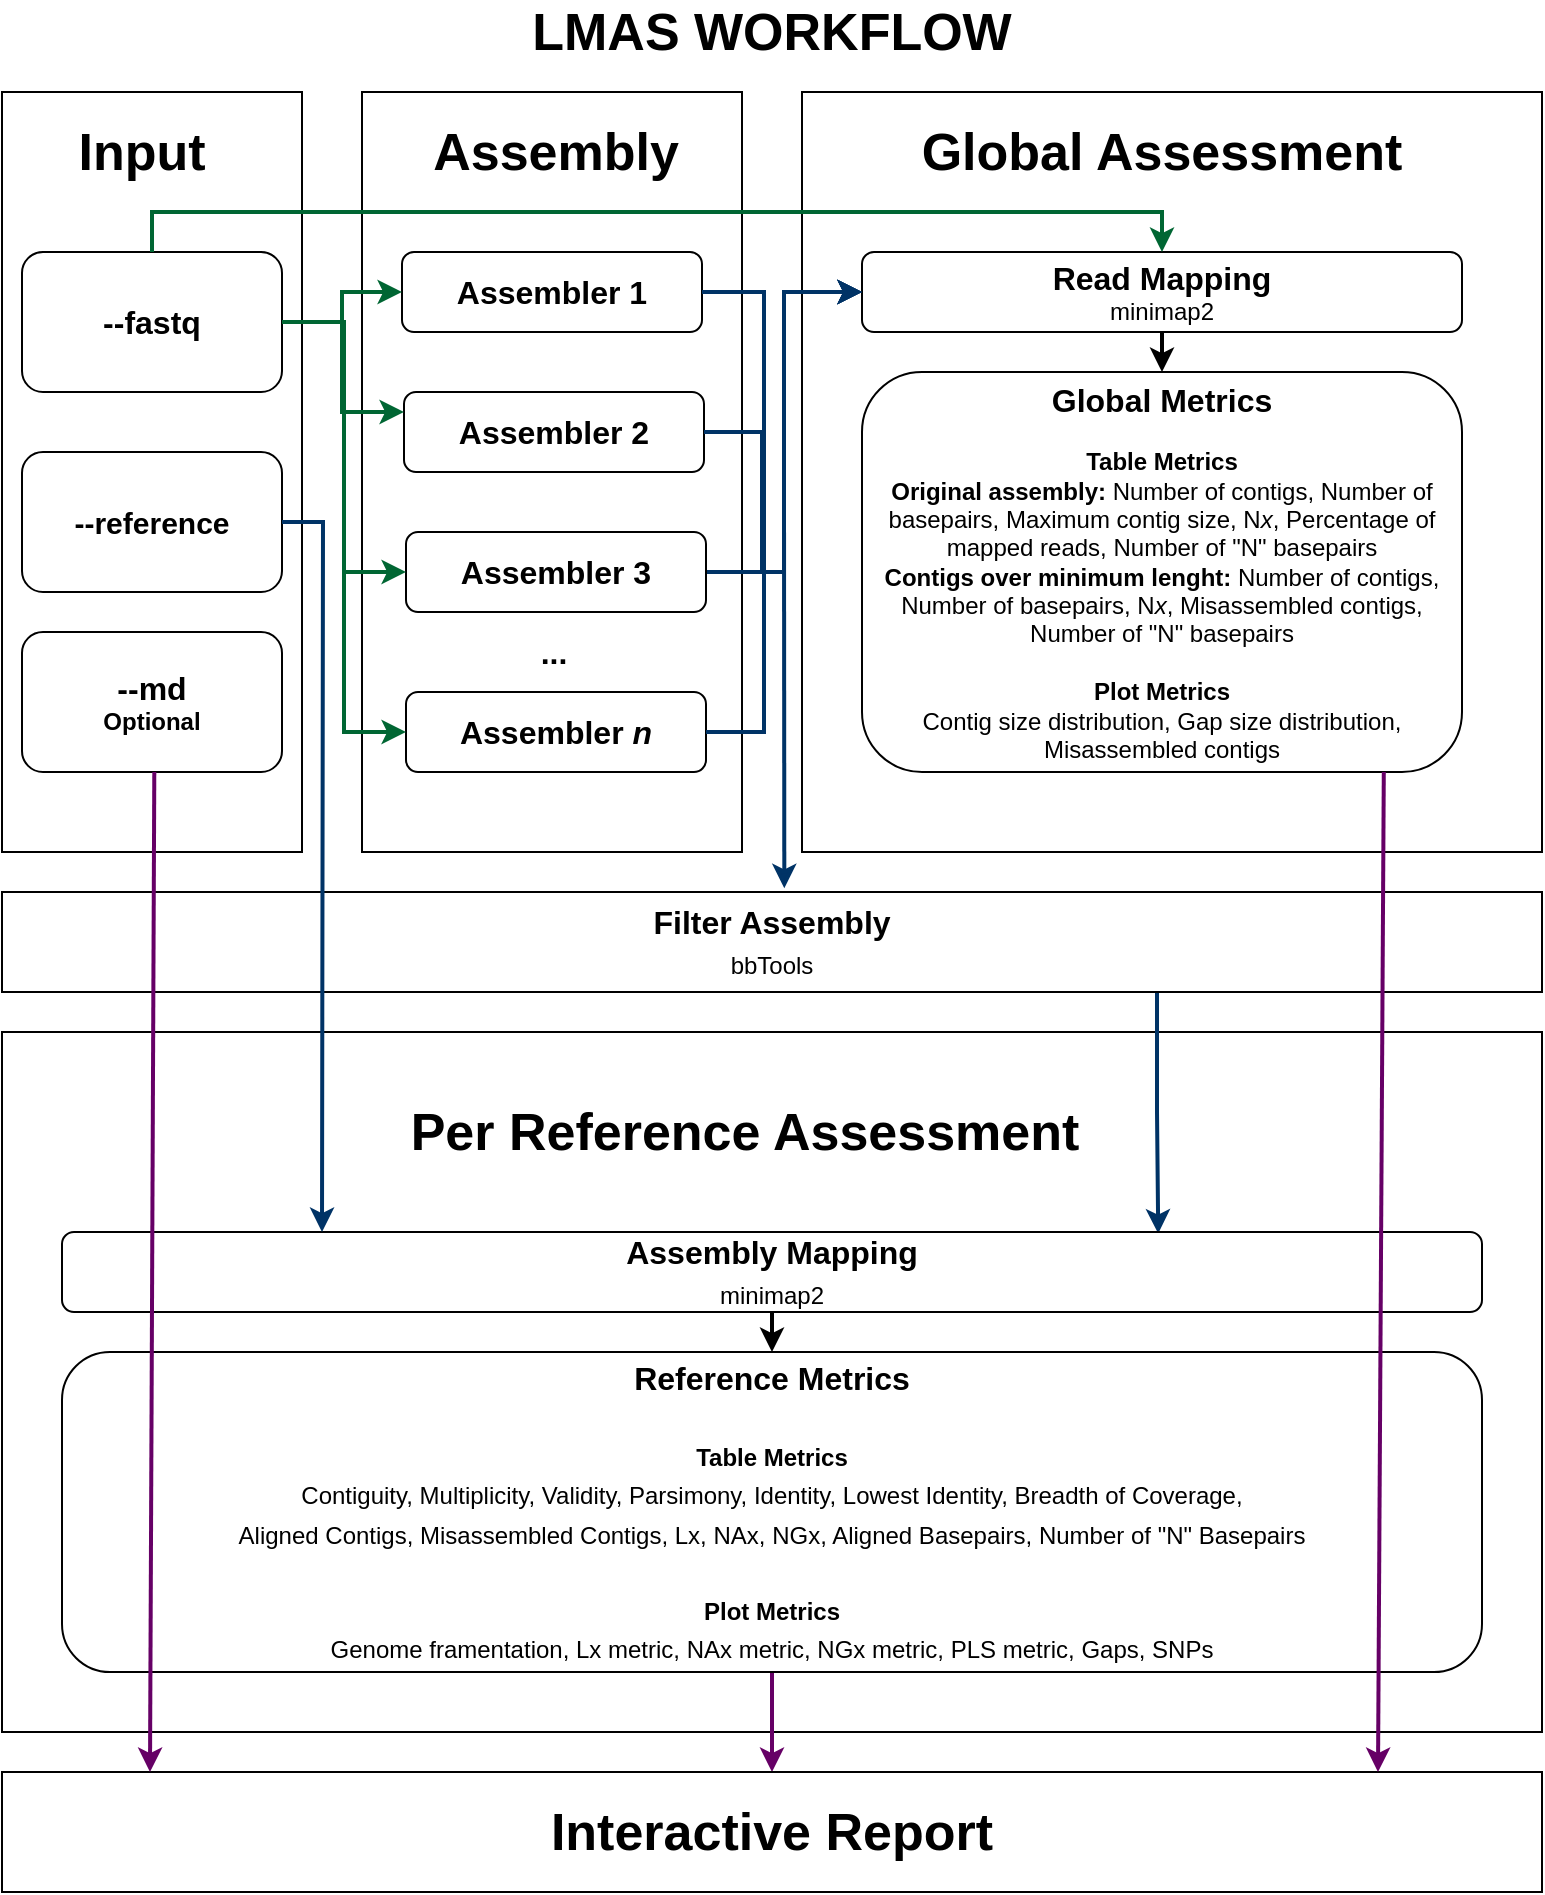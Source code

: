 <mxfile version="14.4.2" type="github">
  <diagram id="cn4aKhFlLtVEDiT3Zxqw" name="Page-1">
    <mxGraphModel dx="1422" dy="765" grid="1" gridSize="10" guides="1" tooltips="1" connect="1" arrows="1" fold="1" page="1" pageScale="1" pageWidth="827" pageHeight="1169" math="0" shadow="0">
      <root>
        <mxCell id="0" />
        <mxCell id="1" parent="0" />
        <mxCell id="v2xlkt1o2UhCh4SSOTkN-1" value="" style="rounded=0;whiteSpace=wrap;html=1;fontSize=16;" vertex="1" parent="1">
          <mxGeometry x="29" y="530" width="770" height="350" as="geometry" />
        </mxCell>
        <mxCell id="v2xlkt1o2UhCh4SSOTkN-2" value="LMAS WORKFLOW" style="text;html=1;strokeColor=none;fillColor=none;align=center;verticalAlign=middle;whiteSpace=wrap;rounded=0;fontSize=26;fontStyle=1" vertex="1" parent="1">
          <mxGeometry x="274" y="20" width="280" height="20" as="geometry" />
        </mxCell>
        <mxCell id="v2xlkt1o2UhCh4SSOTkN-3" value="" style="rounded=0;whiteSpace=wrap;html=1;" vertex="1" parent="1">
          <mxGeometry x="29" y="60" width="150" height="380" as="geometry" />
        </mxCell>
        <mxCell id="v2xlkt1o2UhCh4SSOTkN-4" value="&lt;b&gt;&lt;font style=&quot;font-size: 26px&quot;&gt;Input&lt;/font&gt;&lt;/b&gt;" style="text;html=1;strokeColor=none;fillColor=none;align=center;verticalAlign=middle;whiteSpace=wrap;rounded=0;" vertex="1" parent="1">
          <mxGeometry x="79" y="80" width="40" height="20" as="geometry" />
        </mxCell>
        <mxCell id="v2xlkt1o2UhCh4SSOTkN-5" value="&lt;b style=&quot;font-size: 16px&quot;&gt;--fastq&lt;/b&gt;" style="rounded=1;whiteSpace=wrap;html=1;verticalAlign=middle;" vertex="1" parent="1">
          <mxGeometry x="39" y="140" width="130" height="70" as="geometry" />
        </mxCell>
        <mxCell id="v2xlkt1o2UhCh4SSOTkN-6" value="&lt;b style=&quot;font-size: 15px&quot;&gt;--reference&lt;/b&gt;&lt;b&gt;&lt;br&gt;&lt;/b&gt;" style="rounded=1;whiteSpace=wrap;html=1;" vertex="1" parent="1">
          <mxGeometry x="39" y="240" width="130" height="70" as="geometry" />
        </mxCell>
        <mxCell id="v2xlkt1o2UhCh4SSOTkN-7" value="&lt;b style=&quot;font-size: 16px&quot;&gt;--md&lt;/b&gt;&lt;i&gt;&lt;br&gt;&lt;/i&gt;&lt;b&gt;Optional&lt;br&gt;&lt;/b&gt;" style="rounded=1;whiteSpace=wrap;html=1;" vertex="1" parent="1">
          <mxGeometry x="39" y="330" width="130" height="70" as="geometry" />
        </mxCell>
        <mxCell id="v2xlkt1o2UhCh4SSOTkN-8" value="" style="rounded=0;whiteSpace=wrap;html=1;" vertex="1" parent="1">
          <mxGeometry x="209" y="60" width="190" height="380" as="geometry" />
        </mxCell>
        <mxCell id="v2xlkt1o2UhCh4SSOTkN-9" value="&lt;b&gt;&lt;font style=&quot;font-size: 26px&quot;&gt;Assembly&lt;/font&gt;&lt;/b&gt;" style="text;html=1;strokeColor=none;fillColor=none;align=center;verticalAlign=middle;whiteSpace=wrap;rounded=0;" vertex="1" parent="1">
          <mxGeometry x="231" y="80" width="150" height="20" as="geometry" />
        </mxCell>
        <mxCell id="v2xlkt1o2UhCh4SSOTkN-10" value="&lt;font style=&quot;font-size: 16px&quot;&gt;&lt;b&gt;Assembler 1&lt;/b&gt;&lt;/font&gt;" style="rounded=1;whiteSpace=wrap;html=1;" vertex="1" parent="1">
          <mxGeometry x="229" y="140" width="150" height="40" as="geometry" />
        </mxCell>
        <mxCell id="v2xlkt1o2UhCh4SSOTkN-11" value="&lt;font style=&quot;font-size: 16px&quot;&gt;&lt;b&gt;Assembler 2&lt;/b&gt;&lt;/font&gt;" style="rounded=1;whiteSpace=wrap;html=1;" vertex="1" parent="1">
          <mxGeometry x="230" y="210" width="150" height="40" as="geometry" />
        </mxCell>
        <mxCell id="v2xlkt1o2UhCh4SSOTkN-13" value="&lt;font style=&quot;font-size: 16px&quot;&gt;&lt;b&gt;Assembler &lt;i&gt;n&lt;/i&gt;&lt;/b&gt;&lt;/font&gt;" style="rounded=1;whiteSpace=wrap;html=1;" vertex="1" parent="1">
          <mxGeometry x="231" y="360" width="150" height="40" as="geometry" />
        </mxCell>
        <mxCell id="v2xlkt1o2UhCh4SSOTkN-14" value="..." style="text;html=1;strokeColor=none;fillColor=none;align=center;verticalAlign=middle;whiteSpace=wrap;rounded=0;fontSize=16;fontStyle=1" vertex="1" parent="1">
          <mxGeometry x="285" y="330" width="40" height="20" as="geometry" />
        </mxCell>
        <mxCell id="v2xlkt1o2UhCh4SSOTkN-15" value="" style="rounded=0;whiteSpace=wrap;html=1;fontSize=16;glass=0;" vertex="1" parent="1">
          <mxGeometry x="429" y="60" width="370" height="380" as="geometry" />
        </mxCell>
        <mxCell id="v2xlkt1o2UhCh4SSOTkN-16" value="&lt;b&gt;&lt;font style=&quot;font-size: 26px&quot;&gt;Global Assessment&lt;/font&gt;&lt;/b&gt;" style="text;html=1;strokeColor=none;fillColor=none;align=center;verticalAlign=middle;whiteSpace=wrap;rounded=0;" vertex="1" parent="1">
          <mxGeometry x="469" y="80" width="280" height="20" as="geometry" />
        </mxCell>
        <mxCell id="v2xlkt1o2UhCh4SSOTkN-17" style="edgeStyle=orthogonalEdgeStyle;rounded=0;orthogonalLoop=1;jettySize=auto;html=1;exitX=0.5;exitY=1;exitDx=0;exitDy=0;entryX=0.5;entryY=0;entryDx=0;entryDy=0;fontSize=16;strokeWidth=2;" edge="1" parent="1" source="v2xlkt1o2UhCh4SSOTkN-18" target="v2xlkt1o2UhCh4SSOTkN-22">
          <mxGeometry relative="1" as="geometry" />
        </mxCell>
        <mxCell id="v2xlkt1o2UhCh4SSOTkN-18" value="&lt;font style=&quot;font-size: 16px&quot;&gt;&lt;b&gt;Read Mapping&lt;br&gt;&lt;/b&gt;&lt;/font&gt;&lt;font style=&quot;font-size: 12px&quot;&gt;minimap2&lt;br&gt;&lt;/font&gt;" style="rounded=1;whiteSpace=wrap;html=1;" vertex="1" parent="1">
          <mxGeometry x="459" y="140" width="300" height="40" as="geometry" />
        </mxCell>
        <mxCell id="v2xlkt1o2UhCh4SSOTkN-19" style="edgeStyle=orthogonalEdgeStyle;rounded=0;orthogonalLoop=1;jettySize=auto;html=1;exitX=1;exitY=0.5;exitDx=0;exitDy=0;entryX=0;entryY=0.5;entryDx=0;entryDy=0;fontSize=16;strokeWidth=2;strokeColor=#006633;" edge="1" parent="1" source="v2xlkt1o2UhCh4SSOTkN-5" target="v2xlkt1o2UhCh4SSOTkN-10">
          <mxGeometry relative="1" as="geometry">
            <Array as="points">
              <mxPoint x="199" y="175" />
              <mxPoint x="199" y="160" />
            </Array>
          </mxGeometry>
        </mxCell>
        <mxCell id="v2xlkt1o2UhCh4SSOTkN-20" style="edgeStyle=orthogonalEdgeStyle;rounded=0;orthogonalLoop=1;jettySize=auto;html=1;exitX=1;exitY=0.5;exitDx=0;exitDy=0;fontSize=16;strokeWidth=2;strokeColor=#006633;" edge="1" parent="1" source="v2xlkt1o2UhCh4SSOTkN-5" target="v2xlkt1o2UhCh4SSOTkN-11">
          <mxGeometry relative="1" as="geometry">
            <Array as="points">
              <mxPoint x="199" y="175" />
              <mxPoint x="199" y="220" />
            </Array>
          </mxGeometry>
        </mxCell>
        <mxCell id="v2xlkt1o2UhCh4SSOTkN-22" value="&lt;span style=&quot;font-weight: bold ; font-size: 16px&quot;&gt;Global Metrics&lt;br&gt;&lt;/span&gt;&lt;br&gt;&lt;b&gt;Table Metrics&lt;br&gt;&lt;/b&gt;&lt;font style=&quot;font-size: 12px&quot;&gt;&lt;b&gt;Original assembly:&lt;/b&gt; Number of contigs, Number of basepairs, Maximum contig size, N&lt;i&gt;x&lt;/i&gt;, Percentage of mapped reads, Number of &quot;N&quot; basepairs&lt;/font&gt;&lt;br&gt;&lt;font style=&quot;font-size: 12px&quot;&gt;&lt;span style=&quot;font-weight: bold&quot;&gt;Contigs over minimum lenght:&amp;nbsp;&lt;/span&gt;Number of contigs, Number of basepairs, N&lt;i&gt;x&lt;/i&gt;, Misassembled contigs, Number of &quot;N&quot; basepairs&lt;br&gt;&lt;br&gt;&lt;b&gt;Plot Metrics&lt;br&gt;&lt;/b&gt;Contig size distribution, Gap size distribution, Misassembled contigs&lt;/font&gt;&lt;font style=&quot;font-size: 12px&quot;&gt;&lt;br&gt;&lt;/font&gt;" style="rounded=1;whiteSpace=wrap;html=1;" vertex="1" parent="1">
          <mxGeometry x="459" y="200" width="300" height="200" as="geometry" />
        </mxCell>
        <mxCell id="v2xlkt1o2UhCh4SSOTkN-23" style="edgeStyle=orthogonalEdgeStyle;rounded=0;orthogonalLoop=1;jettySize=auto;html=1;exitX=0.75;exitY=1;exitDx=0;exitDy=0;entryX=0.772;entryY=0.02;entryDx=0;entryDy=0;entryPerimeter=0;fontSize=16;strokeWidth=2;strokeColor=#003366;" edge="1" parent="1" source="v2xlkt1o2UhCh4SSOTkN-24" target="v2xlkt1o2UhCh4SSOTkN-28">
          <mxGeometry relative="1" as="geometry" />
        </mxCell>
        <mxCell id="v2xlkt1o2UhCh4SSOTkN-24" value="&lt;b&gt;Filter Assembly&lt;/b&gt;&lt;br&gt;&lt;font style=&quot;font-size: 12px&quot;&gt;bbTools&lt;/font&gt;&lt;b&gt;&lt;br&gt;&lt;/b&gt;" style="rounded=0;whiteSpace=wrap;html=1;fontSize=16;" vertex="1" parent="1">
          <mxGeometry x="29" y="460" width="770" height="50" as="geometry" />
        </mxCell>
        <mxCell id="v2xlkt1o2UhCh4SSOTkN-25" style="edgeStyle=orthogonalEdgeStyle;rounded=0;orthogonalLoop=1;jettySize=auto;html=1;exitX=0.5;exitY=1;exitDx=0;exitDy=0;strokeWidth=2;fontSize=16;strokeColor=#660066;" edge="1" parent="1" source="v2xlkt1o2UhCh4SSOTkN-26" target="v2xlkt1o2UhCh4SSOTkN-39">
          <mxGeometry relative="1" as="geometry" />
        </mxCell>
        <mxCell id="v2xlkt1o2UhCh4SSOTkN-26" value="&lt;span style=&quot;font-weight: bold&quot;&gt;Reference Metrics&lt;br&gt;&lt;/span&gt;&lt;br&gt;&lt;font style=&quot;font-size: 12px&quot;&gt;&lt;b&gt;Table Metrics&lt;br&gt;&lt;/b&gt;&lt;/font&gt;&lt;span style=&quot;font-size: 12px&quot;&gt;Contiguity, Multiplicity, Validity, Parsimony, Identity, Lowest Identity, Breadth of Coverage, &lt;br&gt;Aligned Contigs, Misassembled Contigs, Lx, NAx, NGx, Aligned Basepairs, Number of &quot;N&quot; Basepairs&lt;br&gt;&lt;/span&gt;&lt;br&gt;&lt;span style=&quot;font-size: 12px&quot;&gt;&lt;b&gt;Plot Metrics&lt;/b&gt;&lt;br&gt;Genome framentation, Lx metric, NAx metric, NGx metric, PLS metric, Gaps, SNPs&lt;/span&gt;&lt;font style=&quot;font-size: 12px&quot;&gt;&lt;br&gt;&lt;/font&gt;" style="rounded=1;whiteSpace=wrap;html=1;fontSize=16;" vertex="1" parent="1">
          <mxGeometry x="59" y="690" width="710" height="160" as="geometry" />
        </mxCell>
        <mxCell id="v2xlkt1o2UhCh4SSOTkN-27" style="edgeStyle=orthogonalEdgeStyle;rounded=0;orthogonalLoop=1;jettySize=auto;html=1;exitX=0.5;exitY=1;exitDx=0;exitDy=0;entryX=0.5;entryY=0;entryDx=0;entryDy=0;fontSize=16;strokeWidth=2;" edge="1" parent="1" source="v2xlkt1o2UhCh4SSOTkN-28" target="v2xlkt1o2UhCh4SSOTkN-26">
          <mxGeometry relative="1" as="geometry" />
        </mxCell>
        <mxCell id="v2xlkt1o2UhCh4SSOTkN-28" value="&lt;font&gt;&lt;b&gt;Assembly Mapping&lt;br&gt;&lt;/b&gt;&lt;/font&gt;&lt;font style=&quot;font-size: 12px&quot;&gt;minimap2&lt;/font&gt;&lt;b&gt;&lt;br&gt;&lt;/b&gt;" style="rounded=1;whiteSpace=wrap;html=1;fontSize=16;" vertex="1" parent="1">
          <mxGeometry x="59" y="630" width="710" height="40" as="geometry" />
        </mxCell>
        <mxCell id="v2xlkt1o2UhCh4SSOTkN-33" value="&lt;b&gt;&lt;font style=&quot;font-size: 26px&quot;&gt;Per Reference Assessment&lt;/font&gt;&lt;/b&gt;" style="text;html=1;strokeColor=none;fillColor=none;align=center;verticalAlign=middle;whiteSpace=wrap;rounded=0;" vertex="1" parent="1">
          <mxGeometry x="229" y="570" width="343" height="20" as="geometry" />
        </mxCell>
        <mxCell id="v2xlkt1o2UhCh4SSOTkN-34" style="edgeStyle=orthogonalEdgeStyle;rounded=0;orthogonalLoop=1;jettySize=auto;html=1;exitX=1;exitY=0.5;exitDx=0;exitDy=0;fontSize=16;strokeWidth=2;strokeColor=#003366;" edge="1" parent="1" source="v2xlkt1o2UhCh4SSOTkN-6">
          <mxGeometry relative="1" as="geometry">
            <mxPoint x="189" y="630" as="targetPoint" />
          </mxGeometry>
        </mxCell>
        <mxCell id="v2xlkt1o2UhCh4SSOTkN-35" style="edgeStyle=orthogonalEdgeStyle;rounded=0;orthogonalLoop=1;jettySize=auto;html=1;exitX=1;exitY=0.5;exitDx=0;exitDy=0;entryX=0;entryY=0.5;entryDx=0;entryDy=0;strokeWidth=2;fontSize=16;strokeColor=#006633;" edge="1" parent="1" source="v2xlkt1o2UhCh4SSOTkN-5" target="v2xlkt1o2UhCh4SSOTkN-13">
          <mxGeometry relative="1" as="geometry" />
        </mxCell>
        <mxCell id="v2xlkt1o2UhCh4SSOTkN-37" style="edgeStyle=orthogonalEdgeStyle;rounded=0;orthogonalLoop=1;jettySize=auto;html=1;exitX=1;exitY=0.5;exitDx=0;exitDy=0;entryX=0;entryY=0.5;entryDx=0;entryDy=0;strokeWidth=2;fontSize=16;strokeColor=#003366;" edge="1" parent="1" source="v2xlkt1o2UhCh4SSOTkN-10" target="v2xlkt1o2UhCh4SSOTkN-18">
          <mxGeometry relative="1" as="geometry">
            <Array as="points">
              <mxPoint x="410" y="160" />
              <mxPoint x="410" y="300" />
              <mxPoint x="420" y="300" />
              <mxPoint x="420" y="160" />
            </Array>
          </mxGeometry>
        </mxCell>
        <mxCell id="v2xlkt1o2UhCh4SSOTkN-38" style="edgeStyle=orthogonalEdgeStyle;rounded=0;orthogonalLoop=1;jettySize=auto;html=1;exitX=1;exitY=0.5;exitDx=0;exitDy=0;entryX=0;entryY=0.5;entryDx=0;entryDy=0;strokeWidth=2;fontSize=16;strokeColor=#003366;" edge="1" parent="1" source="v2xlkt1o2UhCh4SSOTkN-11" target="v2xlkt1o2UhCh4SSOTkN-18">
          <mxGeometry relative="1" as="geometry">
            <Array as="points">
              <mxPoint x="409" y="230" />
              <mxPoint x="409" y="300" />
              <mxPoint x="420" y="300" />
              <mxPoint x="420" y="160" />
            </Array>
          </mxGeometry>
        </mxCell>
        <mxCell id="v2xlkt1o2UhCh4SSOTkN-39" value="&lt;b&gt;&lt;span style=&quot;font-size: 26px&quot;&gt;Interactive Report&lt;/span&gt;&lt;br&gt;&lt;/b&gt;" style="rounded=0;whiteSpace=wrap;html=1;fontSize=16;" vertex="1" parent="1">
          <mxGeometry x="29" y="900" width="770" height="60" as="geometry" />
        </mxCell>
        <mxCell id="v2xlkt1o2UhCh4SSOTkN-40" value="" style="endArrow=classic;html=1;strokeWidth=2;fontSize=16;exitX=0.893;exitY=1.004;exitDx=0;exitDy=0;exitPerimeter=0;strokeColor=#660066;" edge="1" parent="1">
          <mxGeometry width="50" height="50" relative="1" as="geometry">
            <mxPoint x="719.9" y="400.0" as="sourcePoint" />
            <mxPoint x="717" y="900" as="targetPoint" />
          </mxGeometry>
        </mxCell>
        <mxCell id="v2xlkt1o2UhCh4SSOTkN-41" value="" style="endArrow=classic;html=1;strokeWidth=2;fontSize=16;exitX=0.893;exitY=1.004;exitDx=0;exitDy=0;exitPerimeter=0;strokeColor=#660066;" edge="1" parent="1">
          <mxGeometry width="50" height="50" relative="1" as="geometry">
            <mxPoint x="105.15" y="400.0" as="sourcePoint" />
            <mxPoint x="103" y="900" as="targetPoint" />
          </mxGeometry>
        </mxCell>
        <mxCell id="v2xlkt1o2UhCh4SSOTkN-42" style="edgeStyle=orthogonalEdgeStyle;rounded=0;orthogonalLoop=1;jettySize=auto;html=1;exitX=1;exitY=0.5;exitDx=0;exitDy=0;entryX=0;entryY=0.5;entryDx=0;entryDy=0;strokeWidth=2;fontSize=16;strokeColor=#003366;" edge="1" parent="1" source="v2xlkt1o2UhCh4SSOTkN-13" target="v2xlkt1o2UhCh4SSOTkN-18">
          <mxGeometry relative="1" as="geometry">
            <Array as="points">
              <mxPoint x="410" y="380" />
              <mxPoint x="410" y="300" />
              <mxPoint x="420" y="300" />
              <mxPoint x="420" y="160" />
            </Array>
          </mxGeometry>
        </mxCell>
        <mxCell id="v2xlkt1o2UhCh4SSOTkN-44" value="" style="endArrow=classic;html=1;strokeWidth=2;fontSize=16;entryX=0.508;entryY=-0.038;entryDx=0;entryDy=0;entryPerimeter=0;strokeColor=#003366;" edge="1" parent="1" target="v2xlkt1o2UhCh4SSOTkN-24">
          <mxGeometry width="50" height="50" relative="1" as="geometry">
            <mxPoint x="420" y="260" as="sourcePoint" />
            <mxPoint x="330" y="320" as="targetPoint" />
            <Array as="points" />
          </mxGeometry>
        </mxCell>
        <mxCell id="v2xlkt1o2UhCh4SSOTkN-47" style="edgeStyle=orthogonalEdgeStyle;rounded=0;orthogonalLoop=1;jettySize=auto;html=1;exitX=0.5;exitY=0;exitDx=0;exitDy=0;entryX=0.5;entryY=0;entryDx=0;entryDy=0;strokeColor=#006633;strokeWidth=2;fontSize=16;" edge="1" parent="1" source="v2xlkt1o2UhCh4SSOTkN-5" target="v2xlkt1o2UhCh4SSOTkN-18">
          <mxGeometry relative="1" as="geometry">
            <Array as="points">
              <mxPoint x="104" y="120" />
              <mxPoint x="609" y="120" />
            </Array>
          </mxGeometry>
        </mxCell>
        <mxCell id="v2xlkt1o2UhCh4SSOTkN-50" style="edgeStyle=orthogonalEdgeStyle;rounded=0;orthogonalLoop=1;jettySize=auto;html=1;exitX=1;exitY=0.5;exitDx=0;exitDy=0;entryX=0;entryY=0.5;entryDx=0;entryDy=0;strokeWidth=2;strokeColor=#003366;" edge="1" parent="1" source="v2xlkt1o2UhCh4SSOTkN-48" target="v2xlkt1o2UhCh4SSOTkN-18">
          <mxGeometry relative="1" as="geometry" />
        </mxCell>
        <mxCell id="v2xlkt1o2UhCh4SSOTkN-48" value="&lt;font style=&quot;font-size: 16px&quot;&gt;&lt;b&gt;Assembler 3&lt;/b&gt;&lt;/font&gt;" style="rounded=1;whiteSpace=wrap;html=1;" vertex="1" parent="1">
          <mxGeometry x="231" y="280" width="150" height="40" as="geometry" />
        </mxCell>
        <mxCell id="v2xlkt1o2UhCh4SSOTkN-49" style="edgeStyle=orthogonalEdgeStyle;rounded=0;orthogonalLoop=1;jettySize=auto;html=1;exitX=1;exitY=0.5;exitDx=0;exitDy=0;entryX=0;entryY=0.5;entryDx=0;entryDy=0;strokeColor=#006633;strokeWidth=2;" edge="1" parent="1" source="v2xlkt1o2UhCh4SSOTkN-5" target="v2xlkt1o2UhCh4SSOTkN-48">
          <mxGeometry relative="1" as="geometry" />
        </mxCell>
      </root>
    </mxGraphModel>
  </diagram>
</mxfile>
